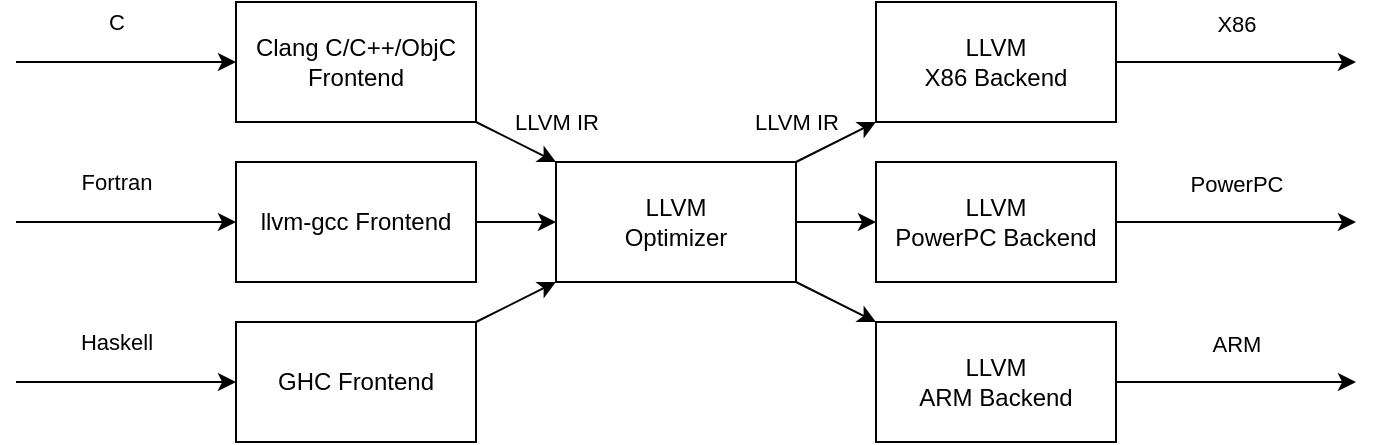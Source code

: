 <mxfile version="18.0.2" type="github">
  <diagram id="3hrDRNXKjOxmvs936XNe" name="Page-1">
    <mxGraphModel dx="1422" dy="705" grid="1" gridSize="10" guides="1" tooltips="1" connect="1" arrows="1" fold="1" page="1" pageScale="1" pageWidth="827" pageHeight="1169" math="0" shadow="0">
      <root>
        <mxCell id="0" />
        <mxCell id="1" parent="0" />
        <mxCell id="FWmKSJrcjIYoC9vwGYjs-5" value="C" style="edgeStyle=orthogonalEdgeStyle;rounded=0;orthogonalLoop=1;jettySize=auto;html=1;startArrow=classic;startFill=1;endArrow=none;endFill=0;" parent="1" source="FWmKSJrcjIYoC9vwGYjs-1" edge="1">
          <mxGeometry x="0.091" y="-20" relative="1" as="geometry">
            <mxPoint x="100" y="310" as="targetPoint" />
            <mxPoint as="offset" />
          </mxGeometry>
        </mxCell>
        <mxCell id="FWmKSJrcjIYoC9vwGYjs-1" value="Clang C/C++/ObjC&lt;br&gt;Frontend" style="rounded=0;whiteSpace=wrap;html=1;" parent="1" vertex="1">
          <mxGeometry x="210" y="280" width="120" height="60" as="geometry" />
        </mxCell>
        <mxCell id="FWmKSJrcjIYoC9vwGYjs-2" value="LLVM&lt;br&gt;Optimizer" style="rounded=0;whiteSpace=wrap;html=1;" parent="1" vertex="1">
          <mxGeometry x="370" y="360" width="120" height="60" as="geometry" />
        </mxCell>
        <mxCell id="FWmKSJrcjIYoC9vwGYjs-4" value="PowerPC" style="edgeStyle=orthogonalEdgeStyle;rounded=0;orthogonalLoop=1;jettySize=auto;html=1;" parent="1" source="FWmKSJrcjIYoC9vwGYjs-3" edge="1">
          <mxGeometry y="20" relative="1" as="geometry">
            <mxPoint x="770" y="390" as="targetPoint" />
            <mxPoint as="offset" />
          </mxGeometry>
        </mxCell>
        <mxCell id="FWmKSJrcjIYoC9vwGYjs-3" value="LLVM&lt;br&gt;PowerPC Backend" style="rounded=0;whiteSpace=wrap;html=1;" parent="1" vertex="1">
          <mxGeometry x="530" y="360" width="120" height="60" as="geometry" />
        </mxCell>
        <mxCell id="E5PGiO4SavYITatFZ0Q--1" value="Fortran" style="edgeStyle=orthogonalEdgeStyle;rounded=0;orthogonalLoop=1;jettySize=auto;html=1;startArrow=classic;startFill=1;endArrow=none;endFill=0;" edge="1" parent="1" source="E5PGiO4SavYITatFZ0Q--2">
          <mxGeometry x="0.091" y="-20" relative="1" as="geometry">
            <mxPoint x="100" y="390" as="targetPoint" />
            <mxPoint as="offset" />
          </mxGeometry>
        </mxCell>
        <mxCell id="E5PGiO4SavYITatFZ0Q--2" value="llvm-gcc Frontend" style="rounded=0;whiteSpace=wrap;html=1;" vertex="1" parent="1">
          <mxGeometry x="210" y="360" width="120" height="60" as="geometry" />
        </mxCell>
        <mxCell id="E5PGiO4SavYITatFZ0Q--3" value="Haskell" style="edgeStyle=orthogonalEdgeStyle;rounded=0;orthogonalLoop=1;jettySize=auto;html=1;startArrow=classic;startFill=1;endArrow=none;endFill=0;" edge="1" parent="1" source="E5PGiO4SavYITatFZ0Q--4">
          <mxGeometry x="0.091" y="-20" relative="1" as="geometry">
            <mxPoint x="100" y="470" as="targetPoint" />
            <mxPoint as="offset" />
          </mxGeometry>
        </mxCell>
        <mxCell id="E5PGiO4SavYITatFZ0Q--4" value="GHC Frontend" style="rounded=0;whiteSpace=wrap;html=1;" vertex="1" parent="1">
          <mxGeometry x="210" y="440" width="120" height="60" as="geometry" />
        </mxCell>
        <mxCell id="E5PGiO4SavYITatFZ0Q--5" value="X86" style="edgeStyle=orthogonalEdgeStyle;rounded=0;orthogonalLoop=1;jettySize=auto;html=1;" edge="1" parent="1" source="E5PGiO4SavYITatFZ0Q--6">
          <mxGeometry y="20" relative="1" as="geometry">
            <mxPoint x="770" y="310" as="targetPoint" />
            <mxPoint as="offset" />
          </mxGeometry>
        </mxCell>
        <mxCell id="E5PGiO4SavYITatFZ0Q--6" value="LLVM&lt;br&gt;X86 Backend" style="rounded=0;whiteSpace=wrap;html=1;" vertex="1" parent="1">
          <mxGeometry x="530" y="280" width="120" height="60" as="geometry" />
        </mxCell>
        <mxCell id="E5PGiO4SavYITatFZ0Q--7" value="ARM" style="edgeStyle=orthogonalEdgeStyle;rounded=0;orthogonalLoop=1;jettySize=auto;html=1;" edge="1" parent="1" source="E5PGiO4SavYITatFZ0Q--8">
          <mxGeometry y="20" relative="1" as="geometry">
            <mxPoint x="770" y="470" as="targetPoint" />
            <mxPoint as="offset" />
          </mxGeometry>
        </mxCell>
        <mxCell id="E5PGiO4SavYITatFZ0Q--8" value="LLVM&lt;br&gt;ARM Backend" style="rounded=0;whiteSpace=wrap;html=1;" vertex="1" parent="1">
          <mxGeometry x="530" y="440" width="120" height="60" as="geometry" />
        </mxCell>
        <mxCell id="E5PGiO4SavYITatFZ0Q--11" value="LLVM IR" style="endArrow=classic;html=1;rounded=0;" edge="1" parent="1" source="FWmKSJrcjIYoC9vwGYjs-1" target="FWmKSJrcjIYoC9vwGYjs-2">
          <mxGeometry x="0.6" y="18" width="50" height="50" relative="1" as="geometry">
            <mxPoint x="390" y="380" as="sourcePoint" />
            <mxPoint x="440" y="330" as="targetPoint" />
            <mxPoint as="offset" />
          </mxGeometry>
        </mxCell>
        <mxCell id="E5PGiO4SavYITatFZ0Q--12" value="" style="endArrow=classic;html=1;rounded=0;" edge="1" parent="1" source="E5PGiO4SavYITatFZ0Q--2" target="FWmKSJrcjIYoC9vwGYjs-2">
          <mxGeometry width="50" height="50" relative="1" as="geometry">
            <mxPoint x="340" y="350" as="sourcePoint" />
            <mxPoint x="380" y="370" as="targetPoint" />
          </mxGeometry>
        </mxCell>
        <mxCell id="E5PGiO4SavYITatFZ0Q--13" value="" style="endArrow=classic;html=1;rounded=0;" edge="1" parent="1" source="E5PGiO4SavYITatFZ0Q--4" target="FWmKSJrcjIYoC9vwGYjs-2">
          <mxGeometry width="50" height="50" relative="1" as="geometry">
            <mxPoint x="350" y="360" as="sourcePoint" />
            <mxPoint x="390" y="380" as="targetPoint" />
          </mxGeometry>
        </mxCell>
        <mxCell id="E5PGiO4SavYITatFZ0Q--14" value="LLVM IR" style="endArrow=classic;html=1;rounded=0;" edge="1" parent="1" source="FWmKSJrcjIYoC9vwGYjs-2" target="E5PGiO4SavYITatFZ0Q--6">
          <mxGeometry x="-0.6" y="18" width="50" height="50" relative="1" as="geometry">
            <mxPoint x="360" y="370" as="sourcePoint" />
            <mxPoint x="400" y="390" as="targetPoint" />
            <mxPoint as="offset" />
          </mxGeometry>
        </mxCell>
        <mxCell id="E5PGiO4SavYITatFZ0Q--15" value="" style="endArrow=classic;html=1;rounded=0;" edge="1" parent="1" source="FWmKSJrcjIYoC9vwGYjs-2" target="FWmKSJrcjIYoC9vwGYjs-3">
          <mxGeometry width="50" height="50" relative="1" as="geometry">
            <mxPoint x="370" y="380" as="sourcePoint" />
            <mxPoint x="410" y="400" as="targetPoint" />
          </mxGeometry>
        </mxCell>
        <mxCell id="E5PGiO4SavYITatFZ0Q--16" value="" style="endArrow=classic;html=1;rounded=0;" edge="1" parent="1" source="FWmKSJrcjIYoC9vwGYjs-2" target="E5PGiO4SavYITatFZ0Q--8">
          <mxGeometry width="50" height="50" relative="1" as="geometry">
            <mxPoint x="380" y="390" as="sourcePoint" />
            <mxPoint x="420" y="410" as="targetPoint" />
          </mxGeometry>
        </mxCell>
      </root>
    </mxGraphModel>
  </diagram>
</mxfile>
